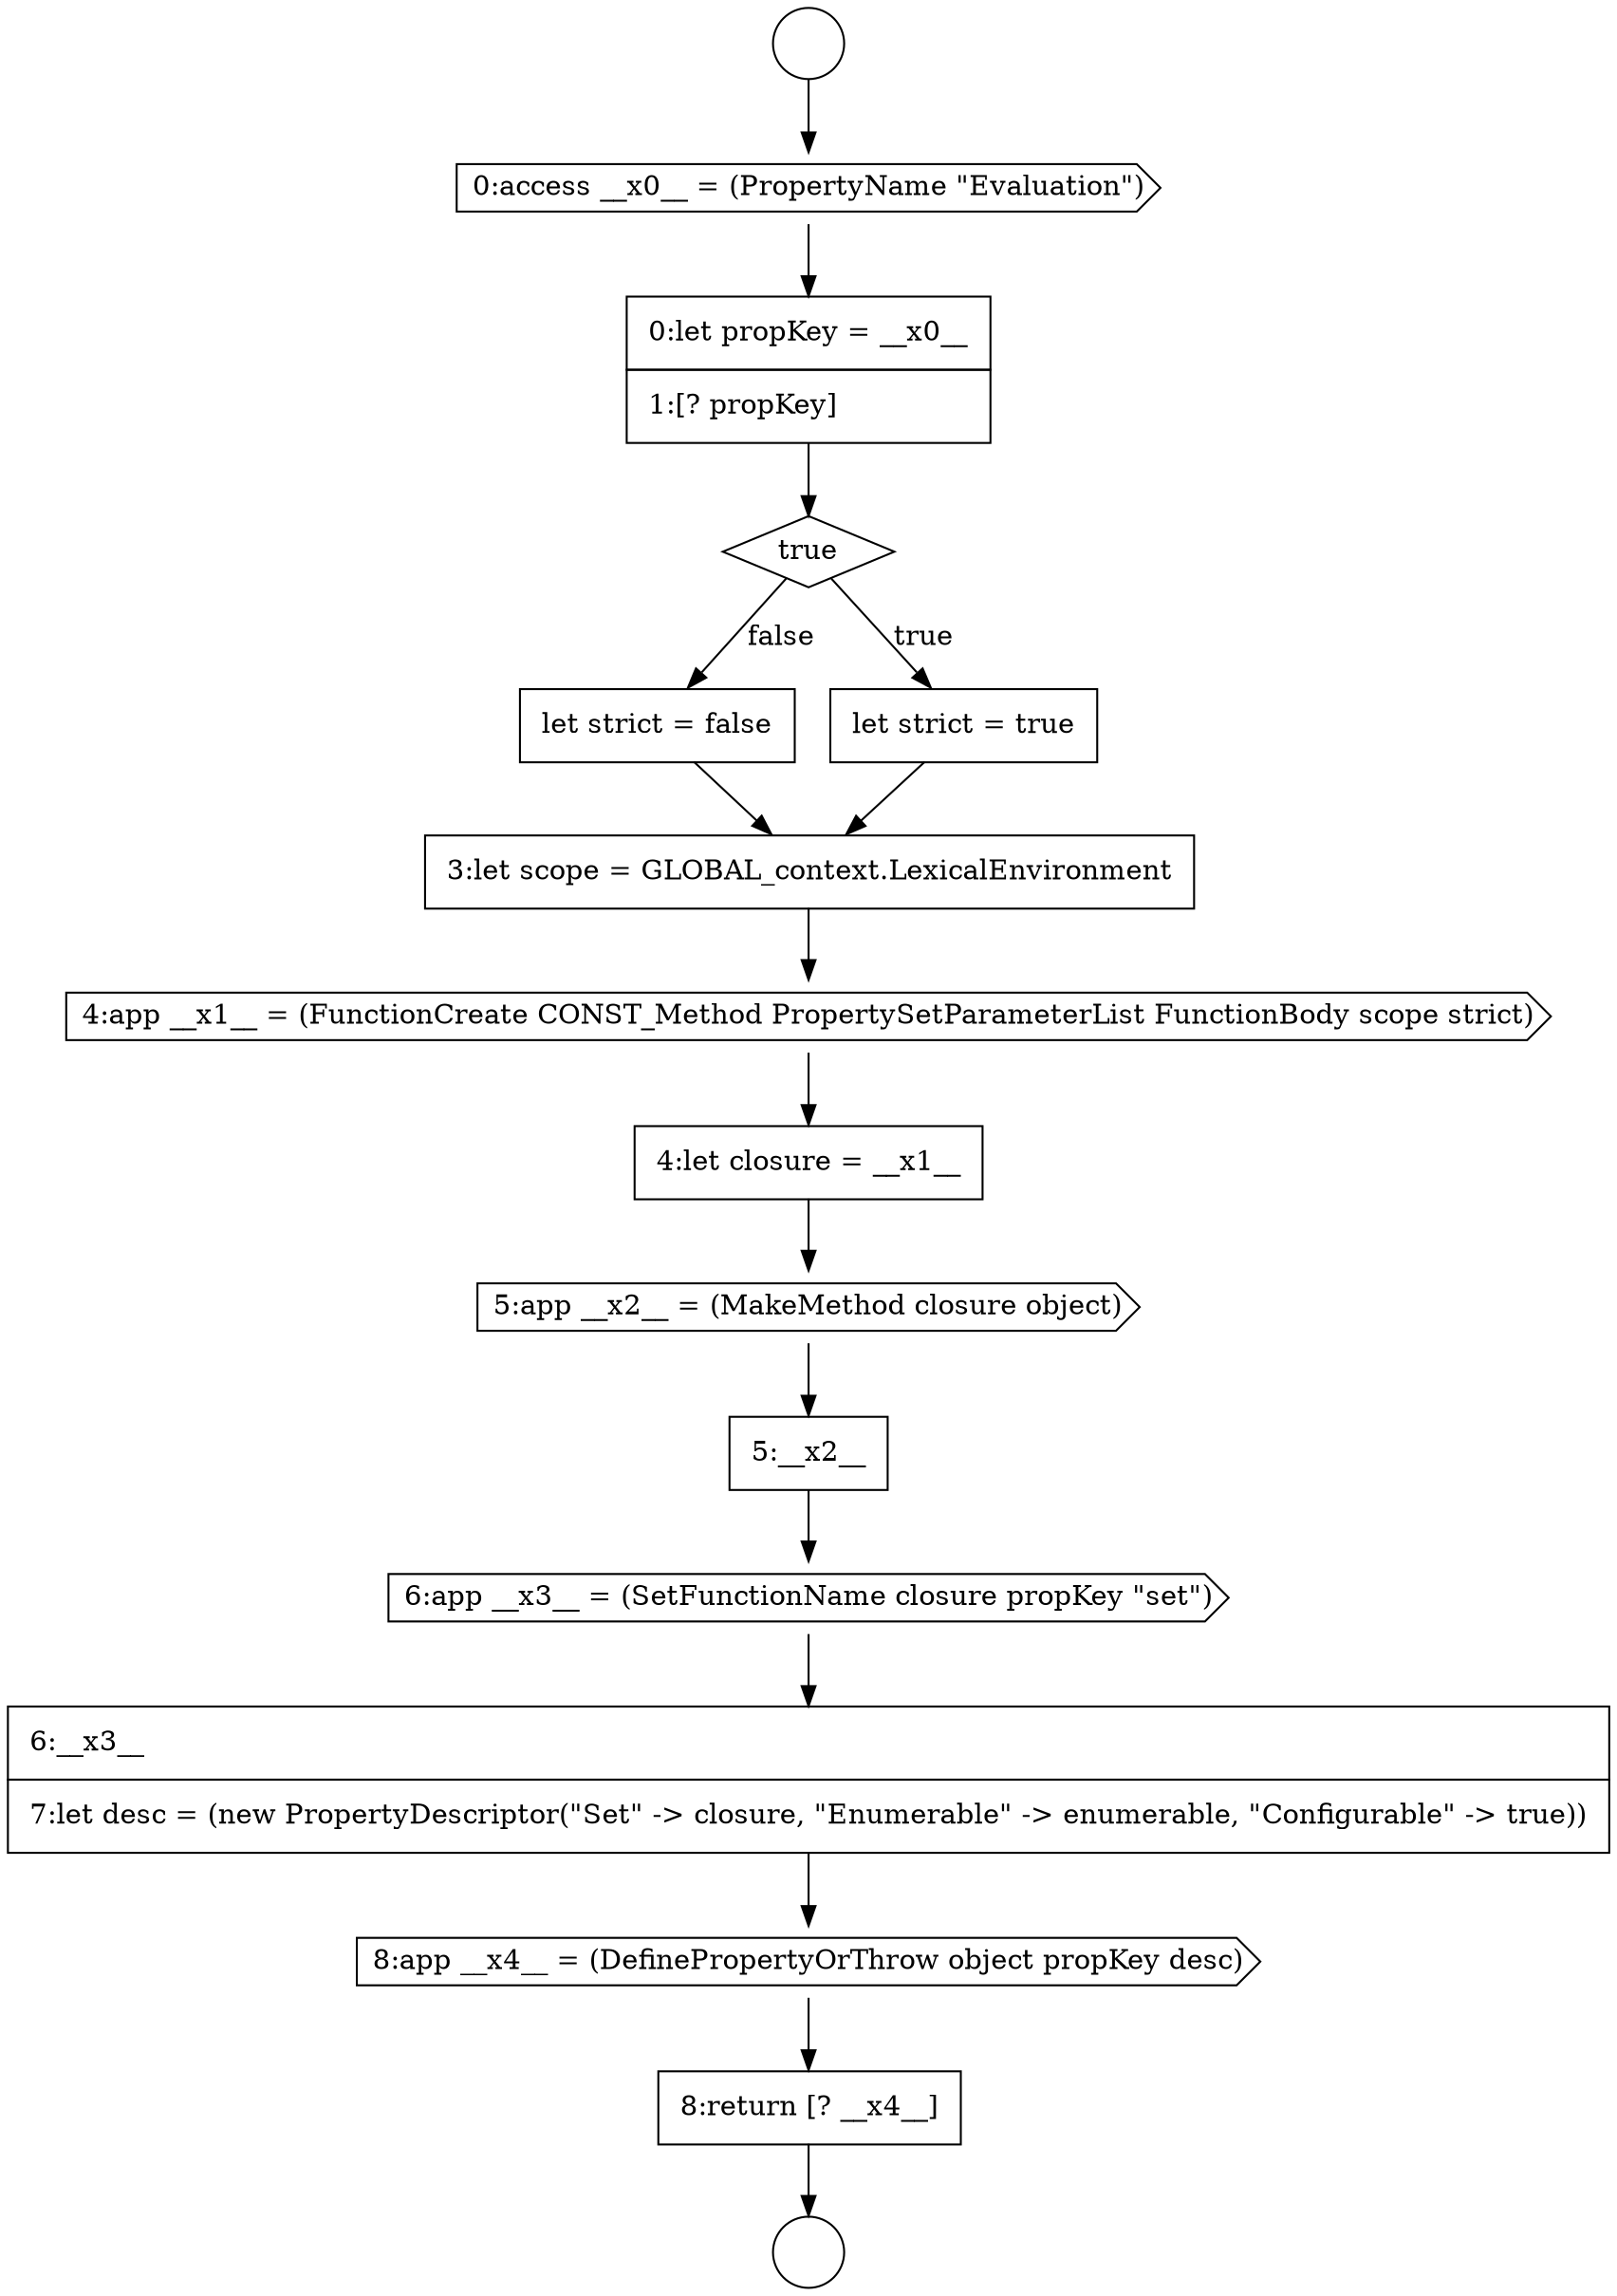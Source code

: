 digraph {
  node8097 [shape=none, margin=0, label=<<font color="black">
    <table border="0" cellborder="1" cellspacing="0" cellpadding="10">
      <tr><td align="left">4:let closure = __x1__</td></tr>
    </table>
  </font>> color="black" fillcolor="white" style=filled]
  node8101 [shape=none, margin=0, label=<<font color="black">
    <table border="0" cellborder="1" cellspacing="0" cellpadding="10">
      <tr><td align="left">6:__x3__</td></tr>
      <tr><td align="left">7:let desc = (new PropertyDescriptor(&quot;Set&quot; -&gt; closure, &quot;Enumerable&quot; -&gt; enumerable, &quot;Configurable&quot; -&gt; true))</td></tr>
    </table>
  </font>> color="black" fillcolor="white" style=filled]
  node8089 [shape=circle label=" " color="black" fillcolor="white" style=filled]
  node8094 [shape=none, margin=0, label=<<font color="black">
    <table border="0" cellborder="1" cellspacing="0" cellpadding="10">
      <tr><td align="left">let strict = false</td></tr>
    </table>
  </font>> color="black" fillcolor="white" style=filled]
  node8091 [shape=none, margin=0, label=<<font color="black">
    <table border="0" cellborder="1" cellspacing="0" cellpadding="10">
      <tr><td align="left">0:let propKey = __x0__</td></tr>
      <tr><td align="left">1:[? propKey]</td></tr>
    </table>
  </font>> color="black" fillcolor="white" style=filled]
  node8100 [shape=cds, label=<<font color="black">6:app __x3__ = (SetFunctionName closure propKey &quot;set&quot;)</font>> color="black" fillcolor="white" style=filled]
  node8090 [shape=cds, label=<<font color="black">0:access __x0__ = (PropertyName &quot;Evaluation&quot;)</font>> color="black" fillcolor="white" style=filled]
  node8095 [shape=none, margin=0, label=<<font color="black">
    <table border="0" cellborder="1" cellspacing="0" cellpadding="10">
      <tr><td align="left">3:let scope = GLOBAL_context.LexicalEnvironment</td></tr>
    </table>
  </font>> color="black" fillcolor="white" style=filled]
  node8092 [shape=diamond, label=<<font color="black">true</font>> color="black" fillcolor="white" style=filled]
  node8088 [shape=circle label=" " color="black" fillcolor="white" style=filled]
  node8103 [shape=none, margin=0, label=<<font color="black">
    <table border="0" cellborder="1" cellspacing="0" cellpadding="10">
      <tr><td align="left">8:return [? __x4__]</td></tr>
    </table>
  </font>> color="black" fillcolor="white" style=filled]
  node8099 [shape=none, margin=0, label=<<font color="black">
    <table border="0" cellborder="1" cellspacing="0" cellpadding="10">
      <tr><td align="left">5:__x2__</td></tr>
    </table>
  </font>> color="black" fillcolor="white" style=filled]
  node8096 [shape=cds, label=<<font color="black">4:app __x1__ = (FunctionCreate CONST_Method PropertySetParameterList FunctionBody scope strict)</font>> color="black" fillcolor="white" style=filled]
  node8098 [shape=cds, label=<<font color="black">5:app __x2__ = (MakeMethod closure object)</font>> color="black" fillcolor="white" style=filled]
  node8102 [shape=cds, label=<<font color="black">8:app __x4__ = (DefinePropertyOrThrow object propKey desc)</font>> color="black" fillcolor="white" style=filled]
  node8093 [shape=none, margin=0, label=<<font color="black">
    <table border="0" cellborder="1" cellspacing="0" cellpadding="10">
      <tr><td align="left">let strict = true</td></tr>
    </table>
  </font>> color="black" fillcolor="white" style=filled]
  node8100 -> node8101 [ color="black"]
  node8099 -> node8100 [ color="black"]
  node8103 -> node8089 [ color="black"]
  node8101 -> node8102 [ color="black"]
  node8095 -> node8096 [ color="black"]
  node8102 -> node8103 [ color="black"]
  node8098 -> node8099 [ color="black"]
  node8092 -> node8093 [label=<<font color="black">true</font>> color="black"]
  node8092 -> node8094 [label=<<font color="black">false</font>> color="black"]
  node8093 -> node8095 [ color="black"]
  node8088 -> node8090 [ color="black"]
  node8090 -> node8091 [ color="black"]
  node8091 -> node8092 [ color="black"]
  node8096 -> node8097 [ color="black"]
  node8094 -> node8095 [ color="black"]
  node8097 -> node8098 [ color="black"]
}
